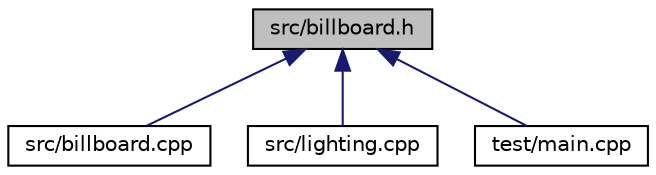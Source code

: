 digraph "src/billboard.h"
{
  edge [fontname="Helvetica",fontsize="10",labelfontname="Helvetica",labelfontsize="10"];
  node [fontname="Helvetica",fontsize="10",shape=record];
  Node1 [label="src/billboard.h",height=0.2,width=0.4,color="black", fillcolor="grey75", style="filled", fontcolor="black"];
  Node1 -> Node2 [dir="back",color="midnightblue",fontsize="10",style="solid",fontname="Helvetica"];
  Node2 [label="src/billboard.cpp",height=0.2,width=0.4,color="black", fillcolor="white", style="filled",URL="$billboard_8cpp.html"];
  Node1 -> Node3 [dir="back",color="midnightblue",fontsize="10",style="solid",fontname="Helvetica"];
  Node3 [label="src/lighting.cpp",height=0.2,width=0.4,color="black", fillcolor="white", style="filled",URL="$lighting_8cpp.html"];
  Node1 -> Node4 [dir="back",color="midnightblue",fontsize="10",style="solid",fontname="Helvetica"];
  Node4 [label="test/main.cpp",height=0.2,width=0.4,color="black", fillcolor="white", style="filled",URL="$main_8cpp.html"];
}
